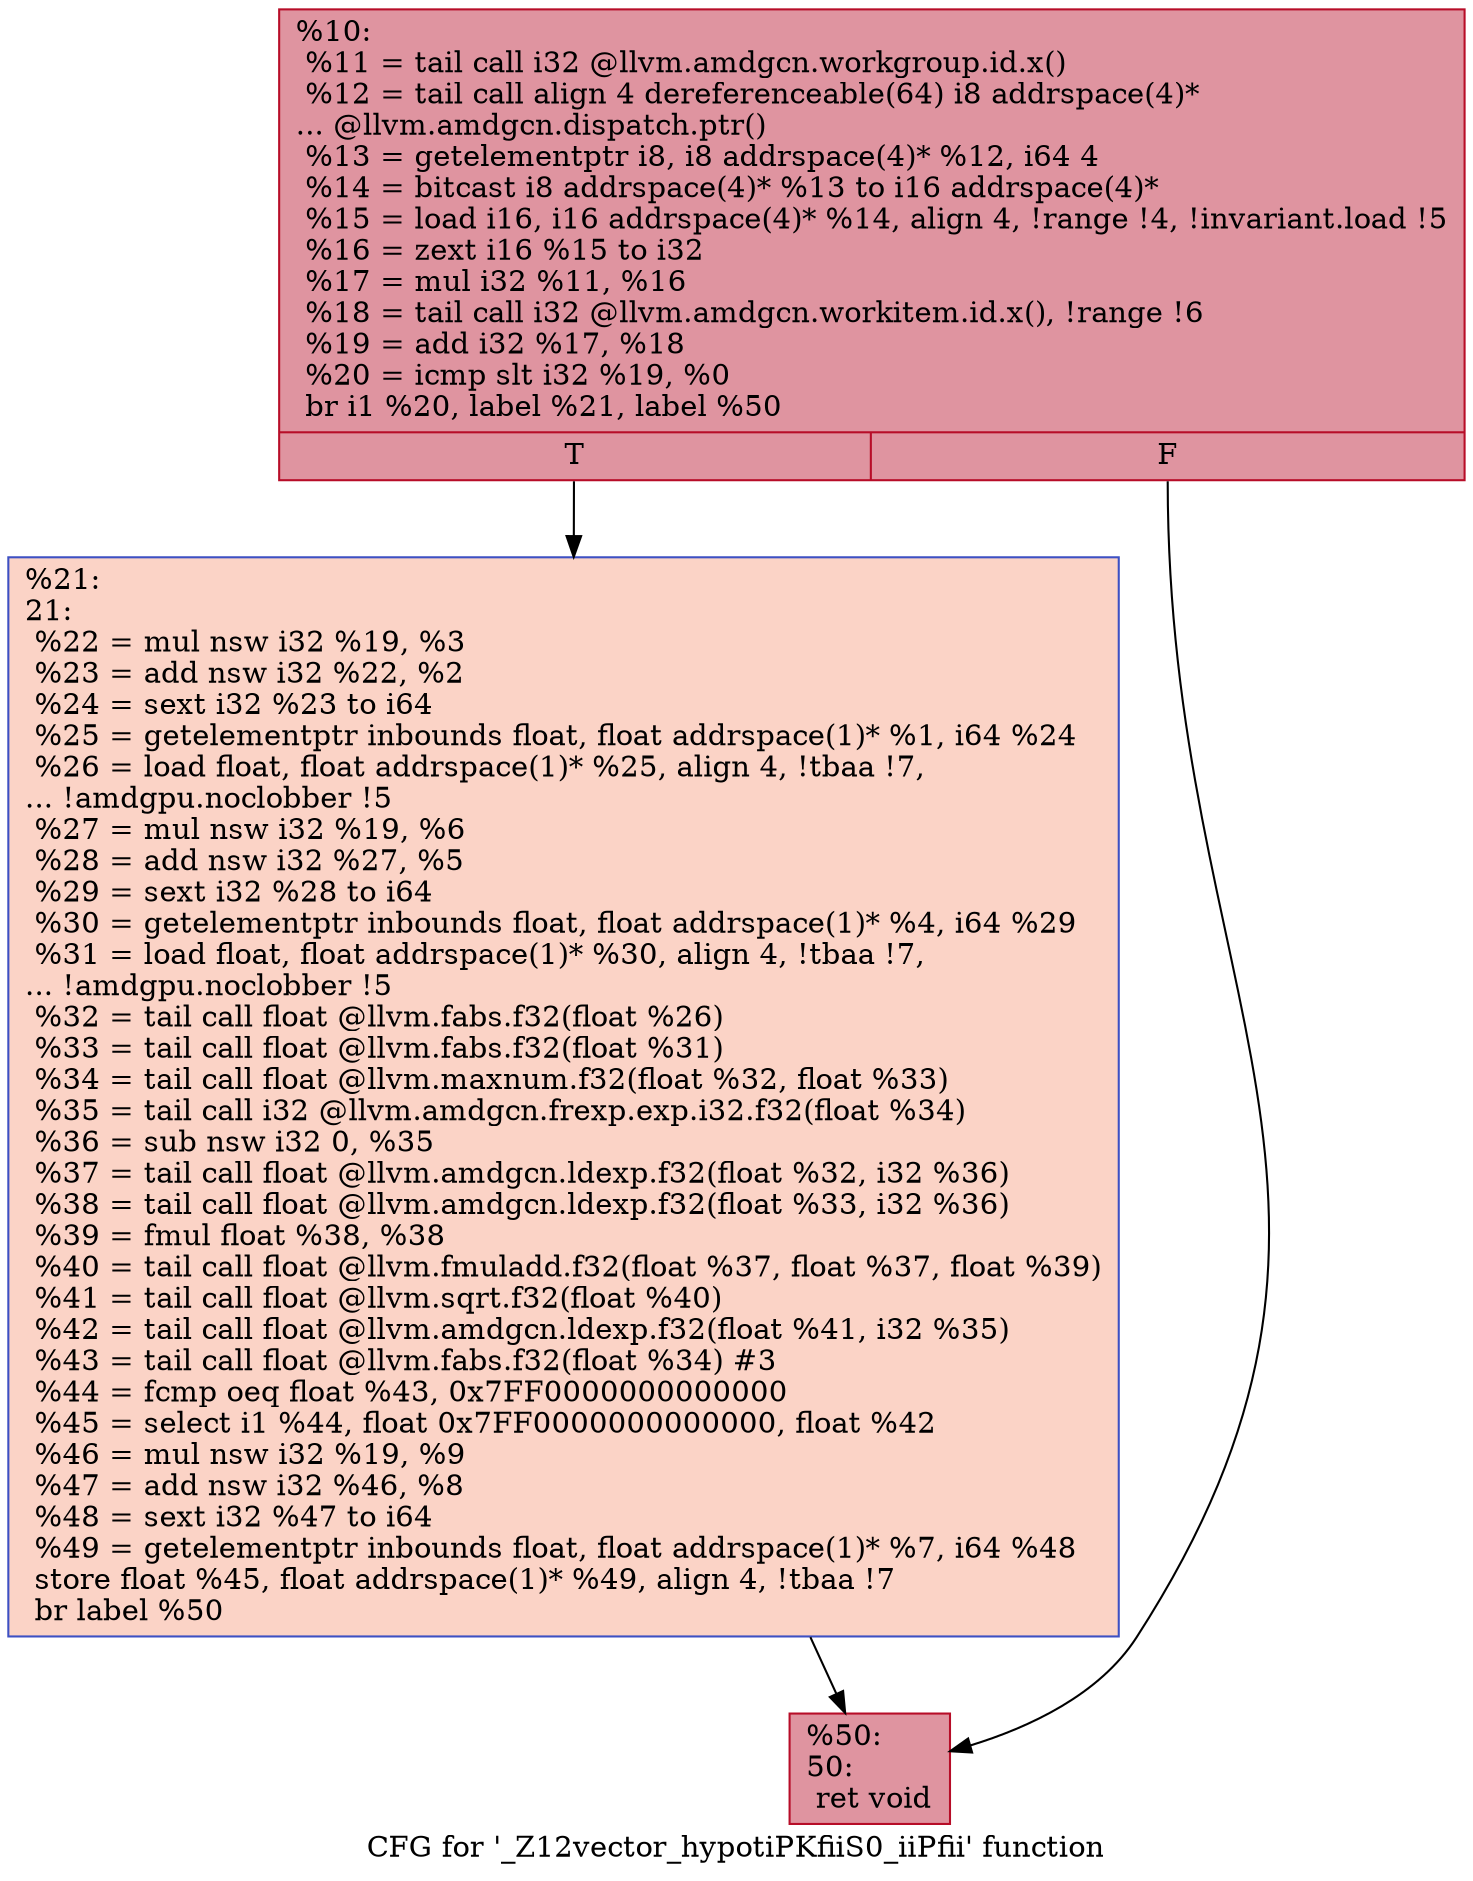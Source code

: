 digraph "CFG for '_Z12vector_hypotiPKfiiS0_iiPfii' function" {
	label="CFG for '_Z12vector_hypotiPKfiiS0_iiPfii' function";

	Node0x601fe80 [shape=record,color="#b70d28ff", style=filled, fillcolor="#b70d2870",label="{%10:\l  %11 = tail call i32 @llvm.amdgcn.workgroup.id.x()\l  %12 = tail call align 4 dereferenceable(64) i8 addrspace(4)*\l... @llvm.amdgcn.dispatch.ptr()\l  %13 = getelementptr i8, i8 addrspace(4)* %12, i64 4\l  %14 = bitcast i8 addrspace(4)* %13 to i16 addrspace(4)*\l  %15 = load i16, i16 addrspace(4)* %14, align 4, !range !4, !invariant.load !5\l  %16 = zext i16 %15 to i32\l  %17 = mul i32 %11, %16\l  %18 = tail call i32 @llvm.amdgcn.workitem.id.x(), !range !6\l  %19 = add i32 %17, %18\l  %20 = icmp slt i32 %19, %0\l  br i1 %20, label %21, label %50\l|{<s0>T|<s1>F}}"];
	Node0x601fe80:s0 -> Node0x6022950;
	Node0x601fe80:s1 -> Node0x60229e0;
	Node0x6022950 [shape=record,color="#3d50c3ff", style=filled, fillcolor="#f59c7d70",label="{%21:\l21:                                               \l  %22 = mul nsw i32 %19, %3\l  %23 = add nsw i32 %22, %2\l  %24 = sext i32 %23 to i64\l  %25 = getelementptr inbounds float, float addrspace(1)* %1, i64 %24\l  %26 = load float, float addrspace(1)* %25, align 4, !tbaa !7,\l... !amdgpu.noclobber !5\l  %27 = mul nsw i32 %19, %6\l  %28 = add nsw i32 %27, %5\l  %29 = sext i32 %28 to i64\l  %30 = getelementptr inbounds float, float addrspace(1)* %4, i64 %29\l  %31 = load float, float addrspace(1)* %30, align 4, !tbaa !7,\l... !amdgpu.noclobber !5\l  %32 = tail call float @llvm.fabs.f32(float %26)\l  %33 = tail call float @llvm.fabs.f32(float %31)\l  %34 = tail call float @llvm.maxnum.f32(float %32, float %33)\l  %35 = tail call i32 @llvm.amdgcn.frexp.exp.i32.f32(float %34)\l  %36 = sub nsw i32 0, %35\l  %37 = tail call float @llvm.amdgcn.ldexp.f32(float %32, i32 %36)\l  %38 = tail call float @llvm.amdgcn.ldexp.f32(float %33, i32 %36)\l  %39 = fmul float %38, %38\l  %40 = tail call float @llvm.fmuladd.f32(float %37, float %37, float %39)\l  %41 = tail call float @llvm.sqrt.f32(float %40)\l  %42 = tail call float @llvm.amdgcn.ldexp.f32(float %41, i32 %35)\l  %43 = tail call float @llvm.fabs.f32(float %34) #3\l  %44 = fcmp oeq float %43, 0x7FF0000000000000\l  %45 = select i1 %44, float 0x7FF0000000000000, float %42\l  %46 = mul nsw i32 %19, %9\l  %47 = add nsw i32 %46, %8\l  %48 = sext i32 %47 to i64\l  %49 = getelementptr inbounds float, float addrspace(1)* %7, i64 %48\l  store float %45, float addrspace(1)* %49, align 4, !tbaa !7\l  br label %50\l}"];
	Node0x6022950 -> Node0x60229e0;
	Node0x60229e0 [shape=record,color="#b70d28ff", style=filled, fillcolor="#b70d2870",label="{%50:\l50:                                               \l  ret void\l}"];
}

